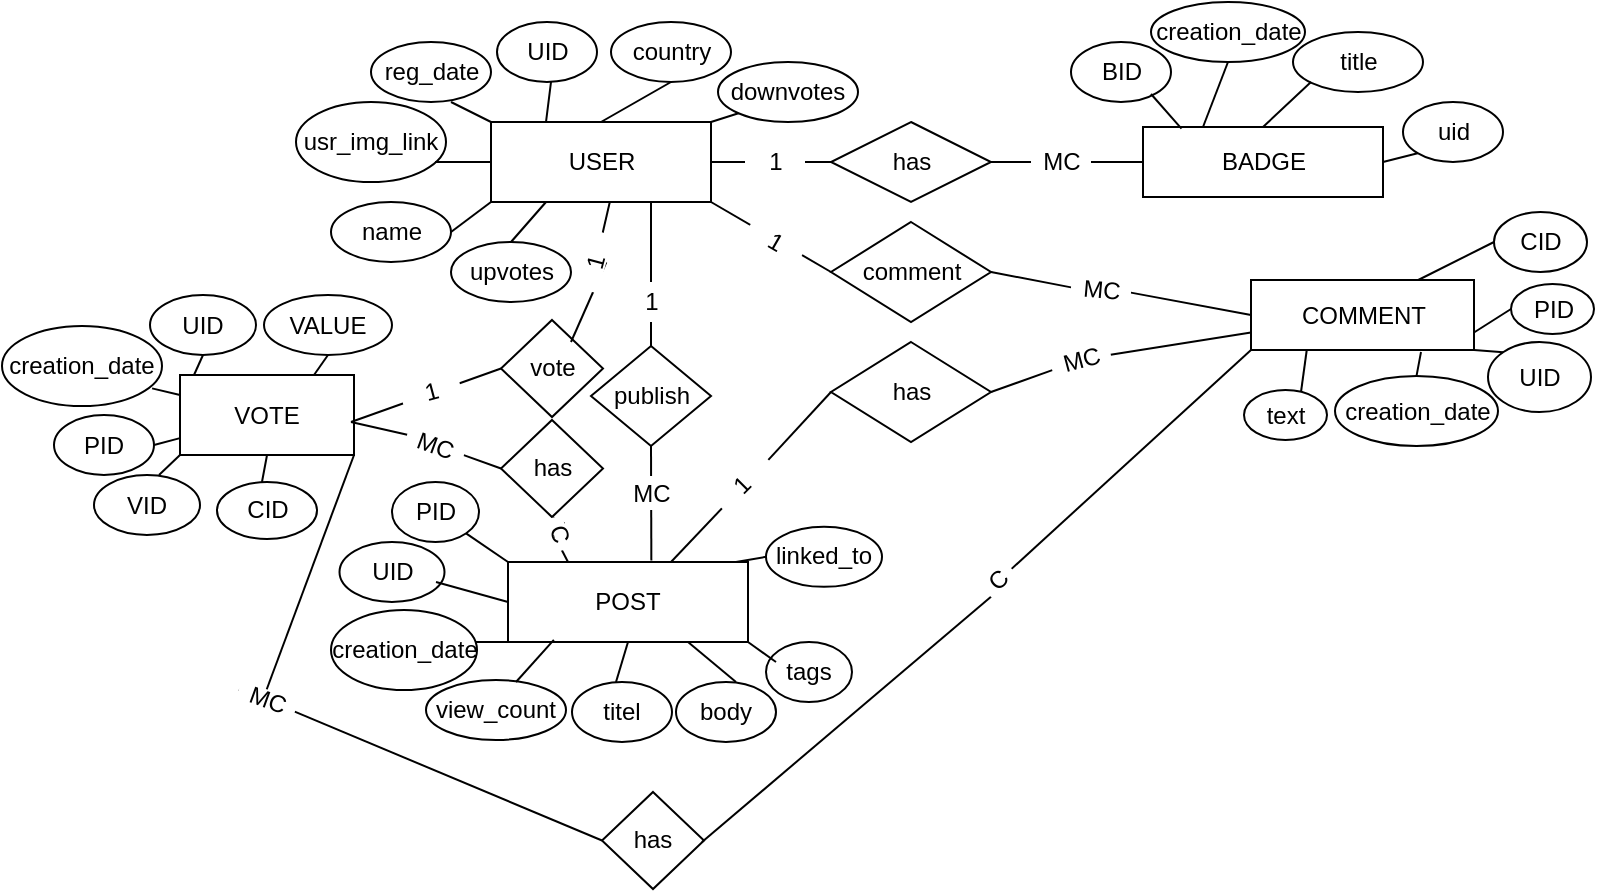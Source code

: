 <mxfile version="26.1.3">
  <diagram id="R2lEEEUBdFMjLlhIrx00" name="Page-1">
    <mxGraphModel dx="1077" dy="589" grid="1" gridSize="10" guides="1" tooltips="1" connect="1" arrows="1" fold="1" page="1" pageScale="1" pageWidth="1100" pageHeight="850" math="0" shadow="0" extFonts="Permanent Marker^https://fonts.googleapis.com/css?family=Permanent+Marker">
      <root>
        <mxCell id="0" />
        <mxCell id="1" parent="0" />
        <mxCell id="MzXAym6lT5MhWj5hJSEz-1" value="&lt;div&gt;USER&lt;/div&gt;" style="rounded=0;whiteSpace=wrap;html=1;" parent="1" vertex="1">
          <mxGeometry x="374.5" y="280" width="110" height="40" as="geometry" />
        </mxCell>
        <mxCell id="MzXAym6lT5MhWj5hJSEz-2" value="&lt;div&gt;UID&lt;/div&gt;" style="ellipse;whiteSpace=wrap;html=1;" parent="1" vertex="1">
          <mxGeometry x="377.5" y="230" width="50" height="30" as="geometry" />
        </mxCell>
        <mxCell id="MzXAym6lT5MhWj5hJSEz-3" value="&lt;div&gt;name&lt;/div&gt;" style="ellipse;whiteSpace=wrap;html=1;" parent="1" vertex="1">
          <mxGeometry x="294.5" y="320" width="60" height="30" as="geometry" />
        </mxCell>
        <mxCell id="MzXAym6lT5MhWj5hJSEz-4" value="&lt;div&gt;country&lt;/div&gt;" style="ellipse;whiteSpace=wrap;html=1;" parent="1" vertex="1">
          <mxGeometry x="434.5" y="230" width="60" height="30" as="geometry" />
        </mxCell>
        <mxCell id="MzXAym6lT5MhWj5hJSEz-5" value="reg_date" style="ellipse;whiteSpace=wrap;html=1;" parent="1" vertex="1">
          <mxGeometry x="314.5" y="240" width="60" height="30" as="geometry" />
        </mxCell>
        <mxCell id="MzXAym6lT5MhWj5hJSEz-6" value="&lt;div&gt;usr_img_link&lt;/div&gt;" style="ellipse;whiteSpace=wrap;html=1;" parent="1" vertex="1">
          <mxGeometry x="277" y="270" width="75" height="40" as="geometry" />
        </mxCell>
        <mxCell id="MzXAym6lT5MhWj5hJSEz-7" value="&lt;div&gt;upvotes&lt;/div&gt;" style="ellipse;whiteSpace=wrap;html=1;" parent="1" vertex="1">
          <mxGeometry x="354.5" y="340" width="60" height="30" as="geometry" />
        </mxCell>
        <mxCell id="MzXAym6lT5MhWj5hJSEz-8" value="downvotes" style="ellipse;whiteSpace=wrap;html=1;" parent="1" vertex="1">
          <mxGeometry x="488" y="250" width="70" height="30" as="geometry" />
        </mxCell>
        <mxCell id="MzXAym6lT5MhWj5hJSEz-10" value="&lt;div&gt;BADGE&lt;/div&gt;" style="rounded=0;whiteSpace=wrap;html=1;" parent="1" vertex="1">
          <mxGeometry x="700.5" y="282.5" width="120" height="35" as="geometry" />
        </mxCell>
        <mxCell id="MzXAym6lT5MhWj5hJSEz-11" value="BID" style="ellipse;whiteSpace=wrap;html=1;" parent="1" vertex="1">
          <mxGeometry x="664.5" y="240" width="50" height="30" as="geometry" />
        </mxCell>
        <mxCell id="MzXAym6lT5MhWj5hJSEz-12" value="&lt;div&gt;title&lt;/div&gt;" style="ellipse;whiteSpace=wrap;html=1;" parent="1" vertex="1">
          <mxGeometry x="775.5" y="235" width="65" height="30" as="geometry" />
        </mxCell>
        <mxCell id="MzXAym6lT5MhWj5hJSEz-13" value="creation_date" style="ellipse;whiteSpace=wrap;html=1;" parent="1" vertex="1">
          <mxGeometry x="704.5" y="220" width="77" height="30" as="geometry" />
        </mxCell>
        <mxCell id="MzXAym6lT5MhWj5hJSEz-14" value="uid" style="ellipse;whiteSpace=wrap;html=1;" parent="1" vertex="1">
          <mxGeometry x="830.5" y="270" width="50" height="30" as="geometry" />
        </mxCell>
        <mxCell id="MzXAym6lT5MhWj5hJSEz-16" value="POST" style="rounded=0;whiteSpace=wrap;html=1;" parent="1" vertex="1">
          <mxGeometry x="383" y="500" width="120" height="40" as="geometry" />
        </mxCell>
        <mxCell id="MzXAym6lT5MhWj5hJSEz-17" value="PID" style="ellipse;whiteSpace=wrap;html=1;" parent="1" vertex="1">
          <mxGeometry x="325" y="460" width="43.5" height="30" as="geometry" />
        </mxCell>
        <mxCell id="MzXAym6lT5MhWj5hJSEz-18" value="titel" style="ellipse;whiteSpace=wrap;html=1;" parent="1" vertex="1">
          <mxGeometry x="415" y="560" width="50" height="30" as="geometry" />
        </mxCell>
        <mxCell id="MzXAym6lT5MhWj5hJSEz-19" value="body" style="ellipse;whiteSpace=wrap;html=1;" parent="1" vertex="1">
          <mxGeometry x="467" y="560" width="50" height="30" as="geometry" />
        </mxCell>
        <mxCell id="MzXAym6lT5MhWj5hJSEz-20" value="tags" style="ellipse;whiteSpace=wrap;html=1;" parent="1" vertex="1">
          <mxGeometry x="512" y="540" width="43" height="30" as="geometry" />
        </mxCell>
        <mxCell id="MzXAym6lT5MhWj5hJSEz-21" value="view_count" style="ellipse;whiteSpace=wrap;html=1;" parent="1" vertex="1">
          <mxGeometry x="342" y="559" width="70" height="30" as="geometry" />
        </mxCell>
        <mxCell id="MzXAym6lT5MhWj5hJSEz-22" value="creation_date" style="ellipse;whiteSpace=wrap;html=1;" parent="1" vertex="1">
          <mxGeometry x="294.5" y="524" width="73" height="40" as="geometry" />
        </mxCell>
        <mxCell id="MzXAym6lT5MhWj5hJSEz-24" value="UID" style="ellipse;whiteSpace=wrap;html=1;" parent="1" vertex="1">
          <mxGeometry x="298.75" y="490" width="52.5" height="30" as="geometry" />
        </mxCell>
        <mxCell id="MzXAym6lT5MhWj5hJSEz-25" value="linked_to" style="ellipse;whiteSpace=wrap;html=1;" parent="1" vertex="1">
          <mxGeometry x="512" y="482.42" width="58" height="30" as="geometry" />
        </mxCell>
        <mxCell id="MzXAym6lT5MhWj5hJSEz-26" value="COMMENT" style="rounded=0;whiteSpace=wrap;html=1;" parent="1" vertex="1">
          <mxGeometry x="754.5" y="359" width="111.5" height="35" as="geometry" />
        </mxCell>
        <mxCell id="MzXAym6lT5MhWj5hJSEz-27" value="&lt;div&gt;CID&lt;/div&gt;" style="ellipse;whiteSpace=wrap;html=1;" parent="1" vertex="1">
          <mxGeometry x="876" y="325" width="46.5" height="30" as="geometry" />
        </mxCell>
        <mxCell id="MzXAym6lT5MhWj5hJSEz-28" value="PID" style="ellipse;whiteSpace=wrap;html=1;" parent="1" vertex="1">
          <mxGeometry x="884.5" y="361" width="41.5" height="25" as="geometry" />
        </mxCell>
        <mxCell id="MzXAym6lT5MhWj5hJSEz-29" value="text" style="ellipse;whiteSpace=wrap;html=1;" parent="1" vertex="1">
          <mxGeometry x="751" y="414" width="41.5" height="25" as="geometry" />
        </mxCell>
        <mxCell id="MzXAym6lT5MhWj5hJSEz-30" value="UID" style="ellipse;whiteSpace=wrap;html=1;" parent="1" vertex="1">
          <mxGeometry x="873" y="390" width="51.5" height="35" as="geometry" />
        </mxCell>
        <mxCell id="MzXAym6lT5MhWj5hJSEz-31" value="creation_date" style="ellipse;whiteSpace=wrap;html=1;" parent="1" vertex="1">
          <mxGeometry x="796.5" y="407" width="81.5" height="35" as="geometry" />
        </mxCell>
        <mxCell id="yKqKtcvJ76gqDMXew3as-1" value="&lt;div&gt;has&lt;/div&gt;" style="rhombus;whiteSpace=wrap;html=1;" parent="1" vertex="1">
          <mxGeometry x="544.5" y="280" width="80" height="40" as="geometry" />
        </mxCell>
        <mxCell id="yKqKtcvJ76gqDMXew3as-2" value="" style="endArrow=none;html=1;rounded=0;entryX=1;entryY=0.5;entryDx=0;entryDy=0;exitX=0;exitY=0.5;exitDx=0;exitDy=0;" parent="1" source="yKqKtcvJ76gqDMXew3as-22" target="MzXAym6lT5MhWj5hJSEz-1" edge="1">
          <mxGeometry width="50" height="50" relative="1" as="geometry">
            <mxPoint x="704.5" y="410" as="sourcePoint" />
            <mxPoint x="754.5" y="360" as="targetPoint" />
          </mxGeometry>
        </mxCell>
        <mxCell id="yKqKtcvJ76gqDMXew3as-5" value="" style="endArrow=none;html=1;rounded=0;entryX=0;entryY=0.5;entryDx=0;entryDy=0;" parent="1" source="yKqKtcvJ76gqDMXew3as-19" target="MzXAym6lT5MhWj5hJSEz-10" edge="1">
          <mxGeometry width="50" height="50" relative="1" as="geometry">
            <mxPoint x="624.5" y="300" as="sourcePoint" />
            <mxPoint x="674.5" y="250" as="targetPoint" />
          </mxGeometry>
        </mxCell>
        <mxCell id="yKqKtcvJ76gqDMXew3as-6" value="" style="endArrow=none;html=1;rounded=0;exitX=0.5;exitY=0;exitDx=0;exitDy=0;entryX=0.5;entryY=1;entryDx=0;entryDy=0;" parent="1" source="MzXAym6lT5MhWj5hJSEz-1" target="MzXAym6lT5MhWj5hJSEz-4" edge="1">
          <mxGeometry width="50" height="50" relative="1" as="geometry">
            <mxPoint x="434.5" y="280" as="sourcePoint" />
            <mxPoint x="484.5" y="230" as="targetPoint" />
          </mxGeometry>
        </mxCell>
        <mxCell id="yKqKtcvJ76gqDMXew3as-10" value="" style="endArrow=none;html=1;rounded=0;entryX=0;entryY=1;entryDx=0;entryDy=0;exitX=1;exitY=0.5;exitDx=0;exitDy=0;" parent="1" source="MzXAym6lT5MhWj5hJSEz-3" target="MzXAym6lT5MhWj5hJSEz-1" edge="1">
          <mxGeometry width="50" height="50" relative="1" as="geometry">
            <mxPoint x="354.5" y="340" as="sourcePoint" />
            <mxPoint x="404.5" y="290" as="targetPoint" />
          </mxGeometry>
        </mxCell>
        <mxCell id="yKqKtcvJ76gqDMXew3as-11" value="" style="endArrow=none;html=1;rounded=0;exitX=0.5;exitY=0;exitDx=0;exitDy=0;entryX=0.25;entryY=1;entryDx=0;entryDy=0;" parent="1" source="MzXAym6lT5MhWj5hJSEz-7" target="MzXAym6lT5MhWj5hJSEz-1" edge="1">
          <mxGeometry width="50" height="50" relative="1" as="geometry">
            <mxPoint x="704.5" y="410" as="sourcePoint" />
            <mxPoint x="754.5" y="360" as="targetPoint" />
          </mxGeometry>
        </mxCell>
        <mxCell id="yKqKtcvJ76gqDMXew3as-12" value="" style="endArrow=none;html=1;rounded=0;" parent="1" edge="1">
          <mxGeometry width="50" height="50" relative="1" as="geometry">
            <mxPoint x="346.5" y="300" as="sourcePoint" />
            <mxPoint x="374.5" y="300" as="targetPoint" />
          </mxGeometry>
        </mxCell>
        <mxCell id="yKqKtcvJ76gqDMXew3as-13" value="" style="endArrow=none;html=1;rounded=0;entryX=0.25;entryY=0;entryDx=0;entryDy=0;" parent="1" target="MzXAym6lT5MhWj5hJSEz-1" edge="1">
          <mxGeometry width="50" height="50" relative="1" as="geometry">
            <mxPoint x="404.5" y="260" as="sourcePoint" />
            <mxPoint x="454.5" y="210" as="targetPoint" />
          </mxGeometry>
        </mxCell>
        <mxCell id="yKqKtcvJ76gqDMXew3as-14" value="" style="endArrow=none;html=1;rounded=0;entryX=0;entryY=0;entryDx=0;entryDy=0;" parent="1" target="MzXAym6lT5MhWj5hJSEz-1" edge="1">
          <mxGeometry width="50" height="50" relative="1" as="geometry">
            <mxPoint x="354.5" y="270" as="sourcePoint" />
            <mxPoint x="404.5" y="220" as="targetPoint" />
          </mxGeometry>
        </mxCell>
        <mxCell id="yKqKtcvJ76gqDMXew3as-16" value="" style="endArrow=none;html=1;rounded=0;exitX=0.5;exitY=0;exitDx=0;exitDy=0;" parent="1" source="MzXAym6lT5MhWj5hJSEz-10" edge="1">
          <mxGeometry width="50" height="50" relative="1" as="geometry">
            <mxPoint x="734.5" y="310" as="sourcePoint" />
            <mxPoint x="784.5" y="260" as="targetPoint" />
          </mxGeometry>
        </mxCell>
        <mxCell id="yKqKtcvJ76gqDMXew3as-18" value="" style="endArrow=none;html=1;rounded=0;entryX=0.5;entryY=1;entryDx=0;entryDy=0;exitX=0.25;exitY=0;exitDx=0;exitDy=0;" parent="1" source="MzXAym6lT5MhWj5hJSEz-10" target="MzXAym6lT5MhWj5hJSEz-13" edge="1">
          <mxGeometry width="50" height="50" relative="1" as="geometry">
            <mxPoint x="744.5" y="280" as="sourcePoint" />
            <mxPoint x="784.5" y="240" as="targetPoint" />
          </mxGeometry>
        </mxCell>
        <mxCell id="yKqKtcvJ76gqDMXew3as-21" value="" style="endArrow=none;html=1;rounded=0;entryX=0;entryY=0.5;entryDx=0;entryDy=0;" parent="1" target="yKqKtcvJ76gqDMXew3as-19" edge="1">
          <mxGeometry width="50" height="50" relative="1" as="geometry">
            <mxPoint x="624.5" y="300" as="sourcePoint" />
            <mxPoint x="700.5" y="300" as="targetPoint" />
          </mxGeometry>
        </mxCell>
        <mxCell id="yKqKtcvJ76gqDMXew3as-19" value="MC" style="text;html=1;align=center;verticalAlign=middle;whiteSpace=wrap;rounded=0;fillColor=default;fillStyle=solid;" parent="1" vertex="1">
          <mxGeometry x="644.5" y="295" width="30" height="10" as="geometry" />
        </mxCell>
        <mxCell id="yKqKtcvJ76gqDMXew3as-23" value="" style="endArrow=none;html=1;rounded=0;entryX=1;entryY=0.5;entryDx=0;entryDy=0;exitX=0;exitY=0.5;exitDx=0;exitDy=0;" parent="1" source="yKqKtcvJ76gqDMXew3as-1" target="yKqKtcvJ76gqDMXew3as-22" edge="1">
          <mxGeometry width="50" height="50" relative="1" as="geometry">
            <mxPoint x="544.5" y="300" as="sourcePoint" />
            <mxPoint x="484.5" y="300" as="targetPoint" />
          </mxGeometry>
        </mxCell>
        <mxCell id="yKqKtcvJ76gqDMXew3as-22" value="1" style="text;html=1;align=center;verticalAlign=middle;whiteSpace=wrap;rounded=0;fillColor=default;fillStyle=solid;" parent="1" vertex="1">
          <mxGeometry x="501.5" y="295" width="30" height="10" as="geometry" />
        </mxCell>
        <mxCell id="yKqKtcvJ76gqDMXew3as-25" value="" style="endArrow=none;html=1;rounded=0;exitX=1;exitY=0.5;exitDx=0;exitDy=0;entryX=0;entryY=1;entryDx=0;entryDy=0;" parent="1" source="MzXAym6lT5MhWj5hJSEz-10" target="MzXAym6lT5MhWj5hJSEz-14" edge="1">
          <mxGeometry width="50" height="50" relative="1" as="geometry">
            <mxPoint x="794.5" y="340" as="sourcePoint" />
            <mxPoint x="844.5" y="290" as="targetPoint" />
          </mxGeometry>
        </mxCell>
        <mxCell id="yKqKtcvJ76gqDMXew3as-27" value="" style="endArrow=none;html=1;rounded=0;exitX=0.077;exitY=0.078;exitDx=0;exitDy=0;exitPerimeter=0;" parent="1" edge="1">
          <mxGeometry width="50" height="50" relative="1" as="geometry">
            <mxPoint x="719.74" y="283.34" as="sourcePoint" />
            <mxPoint x="704.5" y="266" as="targetPoint" />
          </mxGeometry>
        </mxCell>
        <mxCell id="BVFsHVlAH6bEXfjy3V7j-2" value="" style="endArrow=none;html=1;rounded=0;entryX=0;entryY=1;entryDx=0;entryDy=0;" parent="1" target="MzXAym6lT5MhWj5hJSEz-8" edge="1">
          <mxGeometry width="50" height="50" relative="1" as="geometry">
            <mxPoint x="484.5" y="280" as="sourcePoint" />
            <mxPoint x="534.5" y="230" as="targetPoint" />
          </mxGeometry>
        </mxCell>
        <mxCell id="BVFsHVlAH6bEXfjy3V7j-4" value="publish" style="rhombus;whiteSpace=wrap;html=1;" parent="1" vertex="1">
          <mxGeometry x="424.5" y="392" width="60" height="50" as="geometry" />
        </mxCell>
        <mxCell id="BVFsHVlAH6bEXfjy3V7j-5" value="" style="endArrow=none;html=1;rounded=0;exitX=0.5;exitY=1;exitDx=0;exitDy=0;entryX=0.389;entryY=-0.02;entryDx=0;entryDy=0;entryPerimeter=0;" parent="1" source="BVFsHVlAH6bEXfjy3V7j-4" edge="1">
          <mxGeometry width="50" height="50" relative="1" as="geometry">
            <mxPoint x="552" y="500" as="sourcePoint" />
            <mxPoint x="454.68" y="499.2" as="targetPoint" />
          </mxGeometry>
        </mxCell>
        <mxCell id="BVFsHVlAH6bEXfjy3V7j-7" value="" style="endArrow=none;html=1;rounded=0;exitX=0.5;exitY=0;exitDx=0;exitDy=0;entryX=0.5;entryY=1;entryDx=0;entryDy=0;" parent="1" source="BVFsHVlAH6bEXfjy3V7j-4" edge="1">
          <mxGeometry width="50" height="50" relative="1" as="geometry">
            <mxPoint x="439.5" y="380" as="sourcePoint" />
            <mxPoint x="454.5" y="320" as="targetPoint" />
          </mxGeometry>
        </mxCell>
        <mxCell id="BVFsHVlAH6bEXfjy3V7j-8" value="" style="endArrow=none;html=1;rounded=0;entryX=0;entryY=0;entryDx=0;entryDy=0;exitX=1;exitY=1;exitDx=0;exitDy=0;" parent="1" source="MzXAym6lT5MhWj5hJSEz-17" target="MzXAym6lT5MhWj5hJSEz-16" edge="1">
          <mxGeometry width="50" height="50" relative="1" as="geometry">
            <mxPoint x="367" y="490" as="sourcePoint" />
            <mxPoint x="417" y="440" as="targetPoint" />
          </mxGeometry>
        </mxCell>
        <mxCell id="BVFsHVlAH6bEXfjy3V7j-9" value="" style="endArrow=none;html=1;rounded=0;entryX=0;entryY=0.5;entryDx=0;entryDy=0;" parent="1" target="MzXAym6lT5MhWj5hJSEz-16" edge="1">
          <mxGeometry width="50" height="50" relative="1" as="geometry">
            <mxPoint x="347" y="510" as="sourcePoint" />
            <mxPoint x="397" y="460" as="targetPoint" />
          </mxGeometry>
        </mxCell>
        <mxCell id="BVFsHVlAH6bEXfjy3V7j-10" value="" style="endArrow=none;html=1;rounded=0;entryX=0;entryY=1;entryDx=0;entryDy=0;" parent="1" target="MzXAym6lT5MhWj5hJSEz-16" edge="1">
          <mxGeometry width="50" height="50" relative="1" as="geometry">
            <mxPoint x="367" y="540" as="sourcePoint" />
            <mxPoint x="417" y="490" as="targetPoint" />
          </mxGeometry>
        </mxCell>
        <mxCell id="BVFsHVlAH6bEXfjy3V7j-11" value="" style="endArrow=none;html=1;rounded=0;entryX=0.191;entryY=0.973;entryDx=0;entryDy=0;entryPerimeter=0;" parent="1" target="MzXAym6lT5MhWj5hJSEz-16" edge="1">
          <mxGeometry width="50" height="50" relative="1" as="geometry">
            <mxPoint x="387" y="560" as="sourcePoint" />
            <mxPoint x="437" y="510" as="targetPoint" />
          </mxGeometry>
        </mxCell>
        <mxCell id="BVFsHVlAH6bEXfjy3V7j-12" value="" style="endArrow=none;html=1;rounded=0;entryX=0.5;entryY=1;entryDx=0;entryDy=0;" parent="1" target="MzXAym6lT5MhWj5hJSEz-16" edge="1">
          <mxGeometry width="50" height="50" relative="1" as="geometry">
            <mxPoint x="437" y="560" as="sourcePoint" />
            <mxPoint x="487" y="510" as="targetPoint" />
          </mxGeometry>
        </mxCell>
        <mxCell id="BVFsHVlAH6bEXfjy3V7j-13" value="" style="endArrow=none;html=1;rounded=0;entryX=0.75;entryY=1;entryDx=0;entryDy=0;" parent="1" target="MzXAym6lT5MhWj5hJSEz-16" edge="1">
          <mxGeometry width="50" height="50" relative="1" as="geometry">
            <mxPoint x="497" y="560" as="sourcePoint" />
            <mxPoint x="547" y="510" as="targetPoint" />
          </mxGeometry>
        </mxCell>
        <mxCell id="BVFsHVlAH6bEXfjy3V7j-14" value="" style="endArrow=none;html=1;rounded=0;entryX=1;entryY=1;entryDx=0;entryDy=0;" parent="1" target="MzXAym6lT5MhWj5hJSEz-16" edge="1">
          <mxGeometry width="50" height="50" relative="1" as="geometry">
            <mxPoint x="517" y="550" as="sourcePoint" />
            <mxPoint x="567" y="500" as="targetPoint" />
          </mxGeometry>
        </mxCell>
        <mxCell id="BVFsHVlAH6bEXfjy3V7j-15" value="" style="endArrow=none;html=1;rounded=0;entryX=0;entryY=0.5;entryDx=0;entryDy=0;" parent="1" target="MzXAym6lT5MhWj5hJSEz-25" edge="1">
          <mxGeometry width="50" height="50" relative="1" as="geometry">
            <mxPoint x="497" y="500" as="sourcePoint" />
            <mxPoint x="547" y="450" as="targetPoint" />
          </mxGeometry>
        </mxCell>
        <mxCell id="BVFsHVlAH6bEXfjy3V7j-18" value="" style="endArrow=none;html=1;rounded=0;entryX=0.25;entryY=1;entryDx=0;entryDy=0;" parent="1" target="MzXAym6lT5MhWj5hJSEz-26" edge="1">
          <mxGeometry width="50" height="50" relative="1" as="geometry">
            <mxPoint x="779.5" y="415" as="sourcePoint" />
            <mxPoint x="829.5" y="365" as="targetPoint" />
          </mxGeometry>
        </mxCell>
        <mxCell id="BVFsHVlAH6bEXfjy3V7j-20" value="" style="endArrow=none;html=1;rounded=0;entryX=0.75;entryY=0;entryDx=0;entryDy=0;exitX=0;exitY=0.5;exitDx=0;exitDy=0;" parent="1" source="MzXAym6lT5MhWj5hJSEz-27" target="MzXAym6lT5MhWj5hJSEz-26" edge="1">
          <mxGeometry width="50" height="50" relative="1" as="geometry">
            <mxPoint x="869.5" y="335" as="sourcePoint" />
            <mxPoint x="919.5" y="285" as="targetPoint" />
          </mxGeometry>
        </mxCell>
        <mxCell id="BVFsHVlAH6bEXfjy3V7j-22" value="" style="endArrow=none;html=1;rounded=0;entryX=0;entryY=0.5;entryDx=0;entryDy=0;exitX=1;exitY=0.75;exitDx=0;exitDy=0;" parent="1" source="MzXAym6lT5MhWj5hJSEz-26" target="MzXAym6lT5MhWj5hJSEz-28" edge="1">
          <mxGeometry width="50" height="50" relative="1" as="geometry">
            <mxPoint x="869.5" y="385" as="sourcePoint" />
            <mxPoint x="919.5" y="335" as="targetPoint" />
          </mxGeometry>
        </mxCell>
        <mxCell id="BVFsHVlAH6bEXfjy3V7j-23" value="" style="endArrow=none;html=1;rounded=0;entryX=1;entryY=1;entryDx=0;entryDy=0;exitX=0;exitY=0;exitDx=0;exitDy=0;" parent="1" source="MzXAym6lT5MhWj5hJSEz-30" target="MzXAym6lT5MhWj5hJSEz-26" edge="1">
          <mxGeometry width="50" height="50" relative="1" as="geometry">
            <mxPoint x="949.5" y="465" as="sourcePoint" />
            <mxPoint x="999.5" y="415" as="targetPoint" />
          </mxGeometry>
        </mxCell>
        <mxCell id="BVFsHVlAH6bEXfjy3V7j-24" value="" style="endArrow=none;html=1;rounded=0;exitX=0.5;exitY=0;exitDx=0;exitDy=0;" parent="1" source="MzXAym6lT5MhWj5hJSEz-31" edge="1">
          <mxGeometry width="50" height="50" relative="1" as="geometry">
            <mxPoint x="789.5" y="445" as="sourcePoint" />
            <mxPoint x="839.5" y="395" as="targetPoint" />
          </mxGeometry>
        </mxCell>
        <mxCell id="BVFsHVlAH6bEXfjy3V7j-25" value="VOTE" style="rounded=0;whiteSpace=wrap;html=1;" parent="1" vertex="1">
          <mxGeometry x="219" y="406.5" width="87" height="40" as="geometry" />
        </mxCell>
        <mxCell id="BVFsHVlAH6bEXfjy3V7j-26" value="VALUE" style="ellipse;whiteSpace=wrap;html=1;" parent="1" vertex="1">
          <mxGeometry x="261" y="366.5" width="64" height="30" as="geometry" />
        </mxCell>
        <mxCell id="BVFsHVlAH6bEXfjy3V7j-27" value="PID" style="ellipse;whiteSpace=wrap;html=1;" parent="1" vertex="1">
          <mxGeometry x="156" y="426.5" width="50" height="30" as="geometry" />
        </mxCell>
        <mxCell id="BVFsHVlAH6bEXfjy3V7j-28" value="UID" style="ellipse;whiteSpace=wrap;html=1;" parent="1" vertex="1">
          <mxGeometry x="204" y="366.5" width="53" height="30" as="geometry" />
        </mxCell>
        <mxCell id="BVFsHVlAH6bEXfjy3V7j-29" value="VID" style="ellipse;whiteSpace=wrap;html=1;" parent="1" vertex="1">
          <mxGeometry x="176" y="456.5" width="53" height="30" as="geometry" />
        </mxCell>
        <mxCell id="BVFsHVlAH6bEXfjy3V7j-30" value="creation_date" style="ellipse;whiteSpace=wrap;html=1;" parent="1" vertex="1">
          <mxGeometry x="130" y="382" width="80" height="40" as="geometry" />
        </mxCell>
        <mxCell id="BVFsHVlAH6bEXfjy3V7j-50" value="" style="endArrow=none;html=1;rounded=0;exitX=1;exitY=0.5;exitDx=0;exitDy=0;" parent="1" source="BVFsHVlAH6bEXfjy3V7j-27" target="BVFsHVlAH6bEXfjy3V7j-25" edge="1">
          <mxGeometry width="50" height="50" relative="1" as="geometry">
            <mxPoint x="178.5" y="406.5" as="sourcePoint" />
            <mxPoint x="228.5" y="356.5" as="targetPoint" />
          </mxGeometry>
        </mxCell>
        <mxCell id="BVFsHVlAH6bEXfjy3V7j-52" value="" style="endArrow=none;html=1;rounded=0;entryX=0;entryY=1;entryDx=0;entryDy=0;" parent="1" target="BVFsHVlAH6bEXfjy3V7j-25" edge="1">
          <mxGeometry width="50" height="50" relative="1" as="geometry">
            <mxPoint x="208.5" y="456.5" as="sourcePoint" />
            <mxPoint x="258.5" y="406.5" as="targetPoint" />
          </mxGeometry>
        </mxCell>
        <mxCell id="BVFsHVlAH6bEXfjy3V7j-54" value="1" style="text;html=1;align=center;verticalAlign=middle;whiteSpace=wrap;rounded=0;fillColor=default;fillStyle=solid;" parent="1" vertex="1">
          <mxGeometry x="439.5" y="360" width="30" height="20" as="geometry" />
        </mxCell>
        <mxCell id="BVFsHVlAH6bEXfjy3V7j-55" value="MC" style="text;html=1;align=center;verticalAlign=middle;whiteSpace=wrap;rounded=0;fillColor=default;fillStyle=solid;" parent="1" vertex="1">
          <mxGeometry x="440" y="457" width="30" height="17" as="geometry" />
        </mxCell>
        <mxCell id="BVFsHVlAH6bEXfjy3V7j-57" value="" style="endArrow=none;html=1;rounded=0;entryX=0;entryY=0.5;entryDx=0;entryDy=0;exitX=1;exitY=1;exitDx=0;exitDy=0;" parent="1" source="MzXAym6lT5MhWj5hJSEz-1" target="BVFsHVlAH6bEXfjy3V7j-58" edge="1">
          <mxGeometry width="50" height="50" relative="1" as="geometry">
            <mxPoint x="544.5" y="410" as="sourcePoint" />
            <mxPoint x="594.5" y="360" as="targetPoint" />
          </mxGeometry>
        </mxCell>
        <mxCell id="BVFsHVlAH6bEXfjy3V7j-58" value="comment" style="rhombus;whiteSpace=wrap;html=1;" parent="1" vertex="1">
          <mxGeometry x="544.5" y="330" width="80" height="50" as="geometry" />
        </mxCell>
        <mxCell id="BVFsHVlAH6bEXfjy3V7j-59" value="" style="endArrow=none;html=1;rounded=0;entryX=0;entryY=0.5;entryDx=0;entryDy=0;exitX=1;exitY=0.5;exitDx=0;exitDy=0;" parent="1" source="BVFsHVlAH6bEXfjy3V7j-64" target="MzXAym6lT5MhWj5hJSEz-26" edge="1">
          <mxGeometry width="50" height="50" relative="1" as="geometry">
            <mxPoint x="684.5" y="380" as="sourcePoint" />
            <mxPoint x="734.5" y="330" as="targetPoint" />
          </mxGeometry>
        </mxCell>
        <mxCell id="BVFsHVlAH6bEXfjy3V7j-60" value="" style="endArrow=none;html=1;rounded=0;entryX=0;entryY=0.75;entryDx=0;entryDy=0;exitX=1;exitY=0.5;exitDx=0;exitDy=0;" parent="1" target="MzXAym6lT5MhWj5hJSEz-26" edge="1">
          <mxGeometry width="50" height="50" relative="1" as="geometry">
            <mxPoint x="684.272" y="396.395" as="sourcePoint" />
            <mxPoint x="674.5" y="364" as="targetPoint" />
          </mxGeometry>
        </mxCell>
        <mxCell id="BVFsHVlAH6bEXfjy3V7j-61" value="has" style="rhombus;whiteSpace=wrap;html=1;" parent="1" vertex="1">
          <mxGeometry x="544.5" y="390" width="80" height="50" as="geometry" />
        </mxCell>
        <mxCell id="BVFsHVlAH6bEXfjy3V7j-62" value="" style="endArrow=none;html=1;rounded=0;entryX=0;entryY=0.5;entryDx=0;entryDy=0;" parent="1" target="BVFsHVlAH6bEXfjy3V7j-61" edge="1">
          <mxGeometry width="50" height="50" relative="1" as="geometry">
            <mxPoint x="513.177" y="448.964" as="sourcePoint" />
            <mxPoint x="514.5" y="450" as="targetPoint" />
          </mxGeometry>
        </mxCell>
        <mxCell id="BVFsHVlAH6bEXfjy3V7j-63" value="1" style="text;html=1;align=center;verticalAlign=middle;whiteSpace=wrap;rounded=0;fillColor=default;fillStyle=solid;rotation=30;" parent="1" vertex="1">
          <mxGeometry x="501.5" y="335" width="30" height="10" as="geometry" />
        </mxCell>
        <mxCell id="BVFsHVlAH6bEXfjy3V7j-65" value="" style="endArrow=none;html=1;rounded=0;entryX=0;entryY=0.5;entryDx=0;entryDy=0;exitX=1;exitY=0.5;exitDx=0;exitDy=0;" parent="1" source="BVFsHVlAH6bEXfjy3V7j-58" target="BVFsHVlAH6bEXfjy3V7j-64" edge="1">
          <mxGeometry width="50" height="50" relative="1" as="geometry">
            <mxPoint x="624.5" y="355" as="sourcePoint" />
            <mxPoint x="754.5" y="377" as="targetPoint" />
          </mxGeometry>
        </mxCell>
        <mxCell id="BVFsHVlAH6bEXfjy3V7j-64" value="MC" style="text;html=1;align=center;verticalAlign=middle;whiteSpace=wrap;rounded=0;fillColor=default;fillStyle=solid;rotation=5;" parent="1" vertex="1">
          <mxGeometry x="664.5" y="359" width="30" height="10" as="geometry" />
        </mxCell>
        <mxCell id="BVFsHVlAH6bEXfjy3V7j-67" value="" style="endArrow=none;html=1;rounded=0;entryX=0;entryY=0.5;entryDx=0;entryDy=0;" parent="1" edge="1">
          <mxGeometry width="50" height="50" relative="1" as="geometry">
            <mxPoint x="464.5" y="500" as="sourcePoint" />
            <mxPoint x="492.393" y="470.607" as="targetPoint" />
          </mxGeometry>
        </mxCell>
        <mxCell id="BVFsHVlAH6bEXfjy3V7j-69" value="" style="endArrow=none;html=1;rounded=0;entryX=0;entryY=0.75;entryDx=0;entryDy=0;exitX=1;exitY=0.5;exitDx=0;exitDy=0;" parent="1" source="BVFsHVlAH6bEXfjy3V7j-61" edge="1">
          <mxGeometry width="50" height="50" relative="1" as="geometry">
            <mxPoint x="624.5" y="415" as="sourcePoint" />
            <mxPoint x="655.162" y="404.067" as="targetPoint" />
          </mxGeometry>
        </mxCell>
        <mxCell id="BVFsHVlAH6bEXfjy3V7j-70" value="" style="endArrow=none;html=1;rounded=0;entryX=0.5;entryY=1;entryDx=0;entryDy=0;" parent="1" target="BVFsHVlAH6bEXfjy3V7j-26" edge="1">
          <mxGeometry width="50" height="50" relative="1" as="geometry">
            <mxPoint x="286" y="406.5" as="sourcePoint" />
            <mxPoint x="336" y="356.5" as="targetPoint" />
          </mxGeometry>
        </mxCell>
        <mxCell id="BVFsHVlAH6bEXfjy3V7j-71" value="" style="endArrow=none;html=1;rounded=0;entryX=0.5;entryY=1;entryDx=0;entryDy=0;" parent="1" target="BVFsHVlAH6bEXfjy3V7j-28" edge="1">
          <mxGeometry width="50" height="50" relative="1" as="geometry">
            <mxPoint x="226" y="406.5" as="sourcePoint" />
            <mxPoint x="276" y="356.5" as="targetPoint" />
          </mxGeometry>
        </mxCell>
        <mxCell id="BVFsHVlAH6bEXfjy3V7j-73" value="" style="endArrow=none;html=1;rounded=0;entryX=0;entryY=0.25;entryDx=0;entryDy=0;exitX=0.938;exitY=0.78;exitDx=0;exitDy=0;exitPerimeter=0;" parent="1" source="BVFsHVlAH6bEXfjy3V7j-30" target="BVFsHVlAH6bEXfjy3V7j-25" edge="1">
          <mxGeometry width="50" height="50" relative="1" as="geometry">
            <mxPoint x="86" y="496.5" as="sourcePoint" />
            <mxPoint x="136" y="446.5" as="targetPoint" />
          </mxGeometry>
        </mxCell>
        <mxCell id="BVFsHVlAH6bEXfjy3V7j-75" value="vote" style="rhombus;whiteSpace=wrap;html=1;" parent="1" vertex="1">
          <mxGeometry x="379.5" y="379" width="51" height="48.5" as="geometry" />
        </mxCell>
        <mxCell id="BVFsHVlAH6bEXfjy3V7j-77" value="" style="endArrow=none;html=1;rounded=0;entryX=0;entryY=0.5;entryDx=0;entryDy=0;" parent="1" target="BVFsHVlAH6bEXfjy3V7j-75" edge="1">
          <mxGeometry width="50" height="50" relative="1" as="geometry">
            <mxPoint x="304.5" y="430" as="sourcePoint" />
            <mxPoint x="354.5" y="380" as="targetPoint" />
          </mxGeometry>
        </mxCell>
        <mxCell id="BVFsHVlAH6bEXfjy3V7j-78" value="has" style="rhombus;whiteSpace=wrap;html=1;" parent="1" vertex="1">
          <mxGeometry x="379.5" y="429" width="51" height="48.5" as="geometry" />
        </mxCell>
        <mxCell id="BVFsHVlAH6bEXfjy3V7j-79" value="" style="endArrow=none;html=1;rounded=0;entryX=0;entryY=0.5;entryDx=0;entryDy=0;" parent="1" source="BVFsHVlAH6bEXfjy3V7j-92" target="BVFsHVlAH6bEXfjy3V7j-78" edge="1">
          <mxGeometry width="50" height="50" relative="1" as="geometry">
            <mxPoint x="304.5" y="430" as="sourcePoint" />
            <mxPoint x="354.5" y="380" as="targetPoint" />
          </mxGeometry>
        </mxCell>
        <mxCell id="BVFsHVlAH6bEXfjy3V7j-80" value="" style="endArrow=none;html=1;rounded=0;entryX=0.5;entryY=1;entryDx=0;entryDy=0;exitX=0.25;exitY=0;exitDx=0;exitDy=0;" parent="1" source="BVFsHVlAH6bEXfjy3V7j-90" target="BVFsHVlAH6bEXfjy3V7j-78" edge="1">
          <mxGeometry width="50" height="50" relative="1" as="geometry">
            <mxPoint x="244.5" y="530" as="sourcePoint" />
            <mxPoint x="294.5" y="480" as="targetPoint" />
          </mxGeometry>
        </mxCell>
        <mxCell id="BVFsHVlAH6bEXfjy3V7j-81" value="" style="endArrow=none;html=1;rounded=0;entryX=0.54;entryY=0.999;entryDx=0;entryDy=0;entryPerimeter=0;" parent="1" source="BVFsHVlAH6bEXfjy3V7j-83" target="MzXAym6lT5MhWj5hJSEz-1" edge="1">
          <mxGeometry width="50" height="50" relative="1" as="geometry">
            <mxPoint x="414.5" y="390" as="sourcePoint" />
            <mxPoint x="464.5" y="340" as="targetPoint" />
          </mxGeometry>
        </mxCell>
        <mxCell id="BVFsHVlAH6bEXfjy3V7j-84" value="" style="endArrow=none;html=1;rounded=0;entryX=0.54;entryY=0.999;entryDx=0;entryDy=0;entryPerimeter=0;" parent="1" target="BVFsHVlAH6bEXfjy3V7j-83" edge="1">
          <mxGeometry width="50" height="50" relative="1" as="geometry">
            <mxPoint x="414.5" y="390" as="sourcePoint" />
            <mxPoint x="433.5" y="320" as="targetPoint" />
          </mxGeometry>
        </mxCell>
        <mxCell id="BVFsHVlAH6bEXfjy3V7j-83" value="1" style="text;html=1;align=center;verticalAlign=middle;whiteSpace=wrap;rounded=0;fillColor=default;fillStyle=solid;rotation=-75;" parent="1" vertex="1">
          <mxGeometry x="412" y="345" width="30" height="10" as="geometry" />
        </mxCell>
        <mxCell id="BVFsHVlAH6bEXfjy3V7j-85" value="1" style="text;html=1;align=center;verticalAlign=middle;whiteSpace=wrap;rounded=0;fillColor=default;fillStyle=solid;rotation=-15;" parent="1" vertex="1">
          <mxGeometry x="329.5" y="410" width="30" height="10" as="geometry" />
        </mxCell>
        <mxCell id="BVFsHVlAH6bEXfjy3V7j-87" value="1" style="text;html=1;align=center;verticalAlign=middle;whiteSpace=wrap;rounded=0;fillColor=default;fillStyle=solid;rotation=-45;" parent="1" vertex="1">
          <mxGeometry x="484.5" y="456.5" width="30" height="10" as="geometry" />
        </mxCell>
        <mxCell id="BVFsHVlAH6bEXfjy3V7j-89" value="MC" style="text;html=1;align=center;verticalAlign=middle;whiteSpace=wrap;rounded=0;fillColor=default;fillStyle=solid;rotation=-15;" parent="1" vertex="1">
          <mxGeometry x="654.5" y="394" width="30" height="10" as="geometry" />
        </mxCell>
        <mxCell id="BVFsHVlAH6bEXfjy3V7j-91" value="" style="endArrow=none;html=1;rounded=0;entryX=0.5;entryY=1;entryDx=0;entryDy=0;exitX=0.25;exitY=0;exitDx=0;exitDy=0;" parent="1" source="MzXAym6lT5MhWj5hJSEz-16" target="BVFsHVlAH6bEXfjy3V7j-90" edge="1">
          <mxGeometry width="50" height="50" relative="1" as="geometry">
            <mxPoint x="413.5" y="500" as="sourcePoint" />
            <mxPoint x="405.5" y="478" as="targetPoint" />
          </mxGeometry>
        </mxCell>
        <mxCell id="BVFsHVlAH6bEXfjy3V7j-90" value="C" style="text;html=1;align=center;verticalAlign=middle;whiteSpace=wrap;rounded=0;fillColor=default;fillStyle=solid;rotation=75;" parent="1" vertex="1">
          <mxGeometry x="400.63" y="482.42" width="17" height="6.5" as="geometry" />
        </mxCell>
        <mxCell id="BVFsHVlAH6bEXfjy3V7j-93" value="" style="endArrow=none;html=1;rounded=0;entryX=0;entryY=0.5;entryDx=0;entryDy=0;" parent="1" target="BVFsHVlAH6bEXfjy3V7j-92" edge="1">
          <mxGeometry width="50" height="50" relative="1" as="geometry">
            <mxPoint x="304.5" y="430" as="sourcePoint" />
            <mxPoint x="379.5" y="453" as="targetPoint" />
          </mxGeometry>
        </mxCell>
        <mxCell id="BVFsHVlAH6bEXfjy3V7j-92" value="MC" style="text;html=1;align=center;verticalAlign=middle;whiteSpace=wrap;rounded=0;fillColor=default;fillStyle=solid;rotation=20;" parent="1" vertex="1">
          <mxGeometry x="331.75" y="436.5" width="30" height="10" as="geometry" />
        </mxCell>
        <mxCell id="oskUHC3ZKMyT608OJh_w-1" value="CID" style="ellipse;whiteSpace=wrap;html=1;" vertex="1" parent="1">
          <mxGeometry x="237.5" y="460" width="50" height="28.5" as="geometry" />
        </mxCell>
        <mxCell id="oskUHC3ZKMyT608OJh_w-2" value="" style="endArrow=none;html=1;rounded=0;entryX=0.5;entryY=1;entryDx=0;entryDy=0;" edge="1" parent="1" target="BVFsHVlAH6bEXfjy3V7j-25">
          <mxGeometry width="50" height="50" relative="1" as="geometry">
            <mxPoint x="260" y="460" as="sourcePoint" />
            <mxPoint x="310" y="410" as="targetPoint" />
          </mxGeometry>
        </mxCell>
        <mxCell id="oskUHC3ZKMyT608OJh_w-3" value="has" style="rhombus;whiteSpace=wrap;html=1;" vertex="1" parent="1">
          <mxGeometry x="430" y="615" width="51" height="48.5" as="geometry" />
        </mxCell>
        <mxCell id="oskUHC3ZKMyT608OJh_w-4" value="" style="endArrow=none;html=1;rounded=0;entryX=1;entryY=1;entryDx=0;entryDy=0;" edge="1" parent="1" target="BVFsHVlAH6bEXfjy3V7j-25">
          <mxGeometry width="50" height="50" relative="1" as="geometry">
            <mxPoint x="260" y="570" as="sourcePoint" />
            <mxPoint x="260" y="590" as="targetPoint" />
          </mxGeometry>
        </mxCell>
        <mxCell id="oskUHC3ZKMyT608OJh_w-5" value="" style="endArrow=none;html=1;rounded=0;entryX=0;entryY=0.5;entryDx=0;entryDy=0;" edge="1" parent="1" source="oskUHC3ZKMyT608OJh_w-8" target="oskUHC3ZKMyT608OJh_w-3">
          <mxGeometry width="50" height="50" relative="1" as="geometry">
            <mxPoint x="260" y="570" as="sourcePoint" />
            <mxPoint x="310" y="520" as="targetPoint" />
          </mxGeometry>
        </mxCell>
        <mxCell id="oskUHC3ZKMyT608OJh_w-6" value="" style="endArrow=none;html=1;rounded=0;entryX=0;entryY=1;entryDx=0;entryDy=0;" edge="1" parent="1" source="oskUHC3ZKMyT608OJh_w-11" target="MzXAym6lT5MhWj5hJSEz-26">
          <mxGeometry width="50" height="50" relative="1" as="geometry">
            <mxPoint x="480" y="640" as="sourcePoint" />
            <mxPoint x="530" y="590" as="targetPoint" />
          </mxGeometry>
        </mxCell>
        <mxCell id="oskUHC3ZKMyT608OJh_w-9" value="" style="endArrow=none;html=1;rounded=0;entryX=0;entryY=0.5;entryDx=0;entryDy=0;" edge="1" parent="1" target="oskUHC3ZKMyT608OJh_w-8">
          <mxGeometry width="50" height="50" relative="1" as="geometry">
            <mxPoint x="260" y="570" as="sourcePoint" />
            <mxPoint x="430" y="639" as="targetPoint" />
          </mxGeometry>
        </mxCell>
        <mxCell id="oskUHC3ZKMyT608OJh_w-8" value="MC" style="text;html=1;align=center;verticalAlign=middle;whiteSpace=wrap;rounded=0;fillColor=default;fillStyle=solid;rotation=20;" vertex="1" parent="1">
          <mxGeometry x="247.5" y="564" width="30" height="10" as="geometry" />
        </mxCell>
        <mxCell id="oskUHC3ZKMyT608OJh_w-12" value="" style="endArrow=none;html=1;rounded=0;entryX=0;entryY=1;entryDx=0;entryDy=0;" edge="1" parent="1" target="oskUHC3ZKMyT608OJh_w-11">
          <mxGeometry width="50" height="50" relative="1" as="geometry">
            <mxPoint x="480" y="640" as="sourcePoint" />
            <mxPoint x="754" y="394" as="targetPoint" />
          </mxGeometry>
        </mxCell>
        <mxCell id="oskUHC3ZKMyT608OJh_w-11" value="C" style="text;html=1;align=center;verticalAlign=middle;whiteSpace=wrap;rounded=0;fillColor=default;fillStyle=solid;rotation=-43;" vertex="1" parent="1">
          <mxGeometry x="620" y="505.92" width="17" height="6.5" as="geometry" />
        </mxCell>
      </root>
    </mxGraphModel>
  </diagram>
</mxfile>
